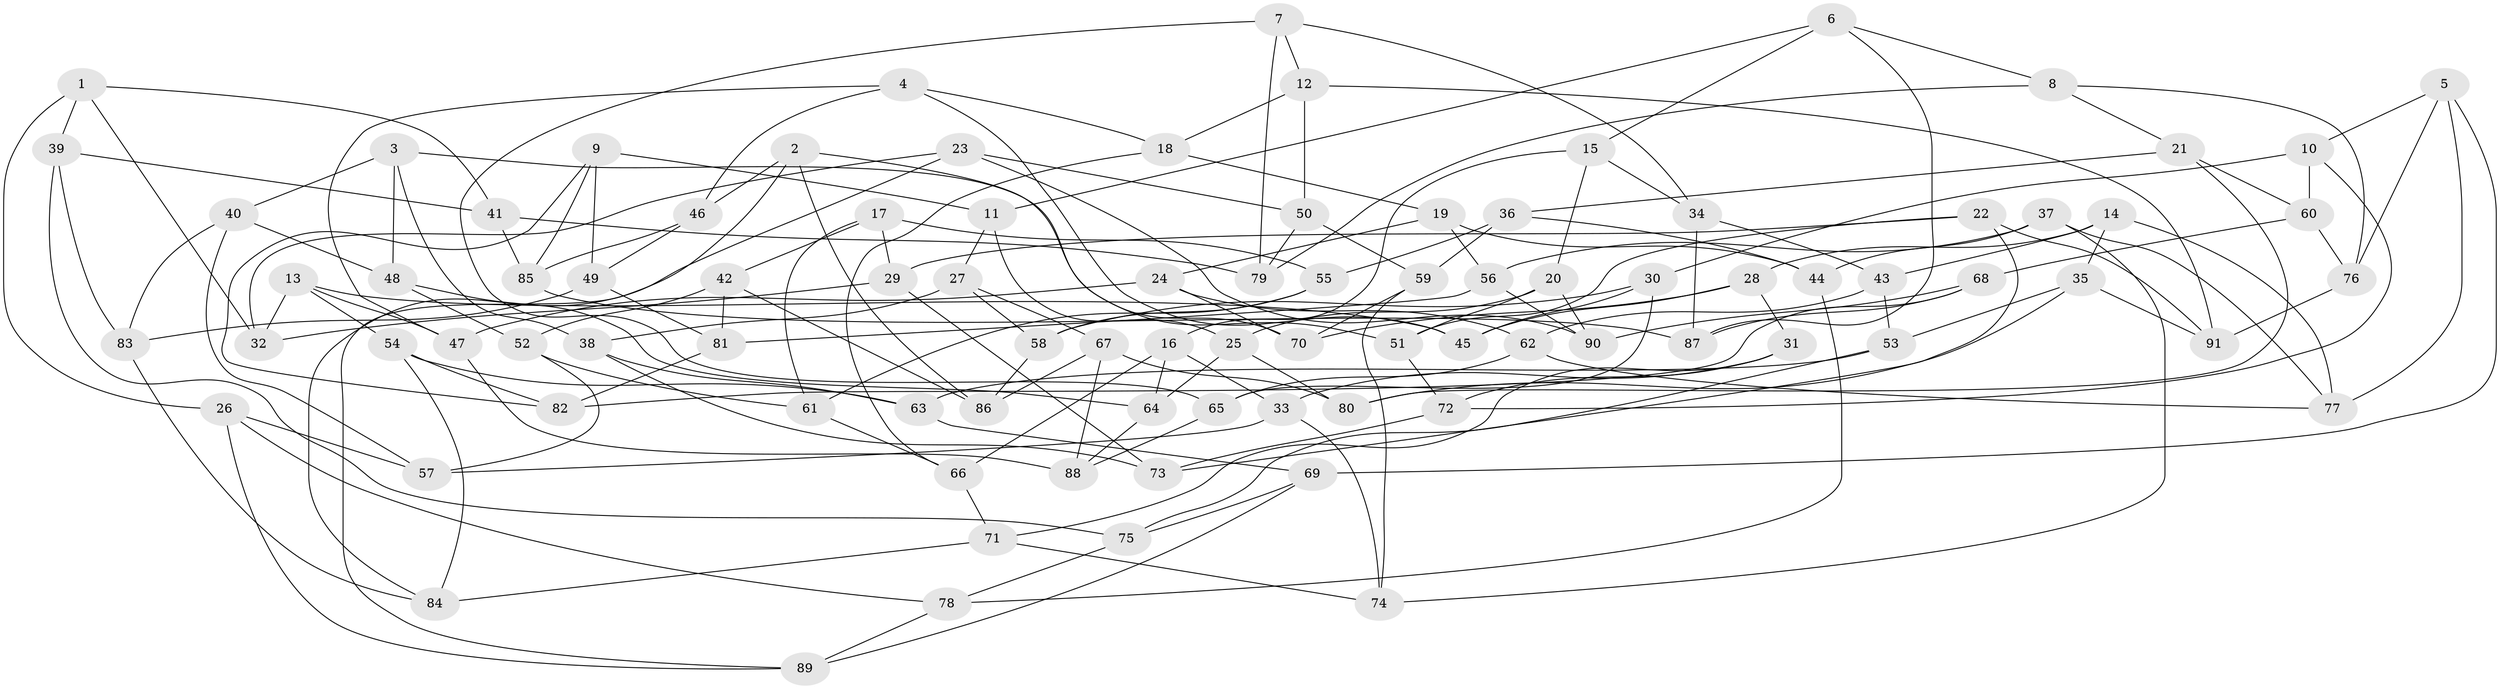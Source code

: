 // coarse degree distribution, {6: 0.5357142857142857, 4: 0.35714285714285715, 5: 0.08928571428571429, 3: 0.017857142857142856}
// Generated by graph-tools (version 1.1) at 2025/42/03/06/25 10:42:24]
// undirected, 91 vertices, 182 edges
graph export_dot {
graph [start="1"]
  node [color=gray90,style=filled];
  1;
  2;
  3;
  4;
  5;
  6;
  7;
  8;
  9;
  10;
  11;
  12;
  13;
  14;
  15;
  16;
  17;
  18;
  19;
  20;
  21;
  22;
  23;
  24;
  25;
  26;
  27;
  28;
  29;
  30;
  31;
  32;
  33;
  34;
  35;
  36;
  37;
  38;
  39;
  40;
  41;
  42;
  43;
  44;
  45;
  46;
  47;
  48;
  49;
  50;
  51;
  52;
  53;
  54;
  55;
  56;
  57;
  58;
  59;
  60;
  61;
  62;
  63;
  64;
  65;
  66;
  67;
  68;
  69;
  70;
  71;
  72;
  73;
  74;
  75;
  76;
  77;
  78;
  79;
  80;
  81;
  82;
  83;
  84;
  85;
  86;
  87;
  88;
  89;
  90;
  91;
  1 -- 26;
  1 -- 41;
  1 -- 32;
  1 -- 39;
  2 -- 70;
  2 -- 86;
  2 -- 46;
  2 -- 89;
  3 -- 48;
  3 -- 51;
  3 -- 40;
  3 -- 38;
  4 -- 18;
  4 -- 47;
  4 -- 45;
  4 -- 46;
  5 -- 77;
  5 -- 10;
  5 -- 76;
  5 -- 69;
  6 -- 15;
  6 -- 87;
  6 -- 8;
  6 -- 11;
  7 -- 12;
  7 -- 79;
  7 -- 34;
  7 -- 65;
  8 -- 76;
  8 -- 79;
  8 -- 21;
  9 -- 49;
  9 -- 11;
  9 -- 85;
  9 -- 82;
  10 -- 72;
  10 -- 30;
  10 -- 60;
  11 -- 25;
  11 -- 27;
  12 -- 91;
  12 -- 50;
  12 -- 18;
  13 -- 54;
  13 -- 32;
  13 -- 45;
  13 -- 47;
  14 -- 77;
  14 -- 43;
  14 -- 28;
  14 -- 35;
  15 -- 34;
  15 -- 20;
  15 -- 16;
  16 -- 66;
  16 -- 33;
  16 -- 64;
  17 -- 61;
  17 -- 42;
  17 -- 29;
  17 -- 55;
  18 -- 66;
  18 -- 19;
  19 -- 44;
  19 -- 24;
  19 -- 56;
  20 -- 51;
  20 -- 25;
  20 -- 90;
  21 -- 80;
  21 -- 60;
  21 -- 36;
  22 -- 73;
  22 -- 91;
  22 -- 51;
  22 -- 29;
  23 -- 50;
  23 -- 90;
  23 -- 32;
  23 -- 84;
  24 -- 47;
  24 -- 62;
  24 -- 70;
  25 -- 64;
  25 -- 80;
  26 -- 57;
  26 -- 78;
  26 -- 89;
  27 -- 67;
  27 -- 38;
  27 -- 58;
  28 -- 70;
  28 -- 45;
  28 -- 31;
  29 -- 32;
  29 -- 73;
  30 -- 58;
  30 -- 65;
  30 -- 45;
  31 -- 72;
  31 -- 33;
  31 -- 71;
  33 -- 74;
  33 -- 57;
  34 -- 87;
  34 -- 43;
  35 -- 91;
  35 -- 53;
  35 -- 80;
  36 -- 59;
  36 -- 44;
  36 -- 55;
  37 -- 77;
  37 -- 44;
  37 -- 74;
  37 -- 56;
  38 -- 73;
  38 -- 63;
  39 -- 83;
  39 -- 41;
  39 -- 75;
  40 -- 48;
  40 -- 57;
  40 -- 83;
  41 -- 79;
  41 -- 85;
  42 -- 86;
  42 -- 81;
  42 -- 52;
  43 -- 53;
  43 -- 62;
  44 -- 78;
  46 -- 49;
  46 -- 85;
  47 -- 88;
  48 -- 52;
  48 -- 64;
  49 -- 81;
  49 -- 83;
  50 -- 79;
  50 -- 59;
  51 -- 72;
  52 -- 57;
  52 -- 61;
  53 -- 75;
  53 -- 63;
  54 -- 84;
  54 -- 63;
  54 -- 82;
  55 -- 58;
  55 -- 61;
  56 -- 81;
  56 -- 90;
  58 -- 86;
  59 -- 74;
  59 -- 70;
  60 -- 76;
  60 -- 68;
  61 -- 66;
  62 -- 77;
  62 -- 65;
  63 -- 69;
  64 -- 88;
  65 -- 88;
  66 -- 71;
  67 -- 80;
  67 -- 88;
  67 -- 86;
  68 -- 90;
  68 -- 82;
  68 -- 87;
  69 -- 75;
  69 -- 89;
  71 -- 84;
  71 -- 74;
  72 -- 73;
  75 -- 78;
  76 -- 91;
  78 -- 89;
  81 -- 82;
  83 -- 84;
  85 -- 87;
}
